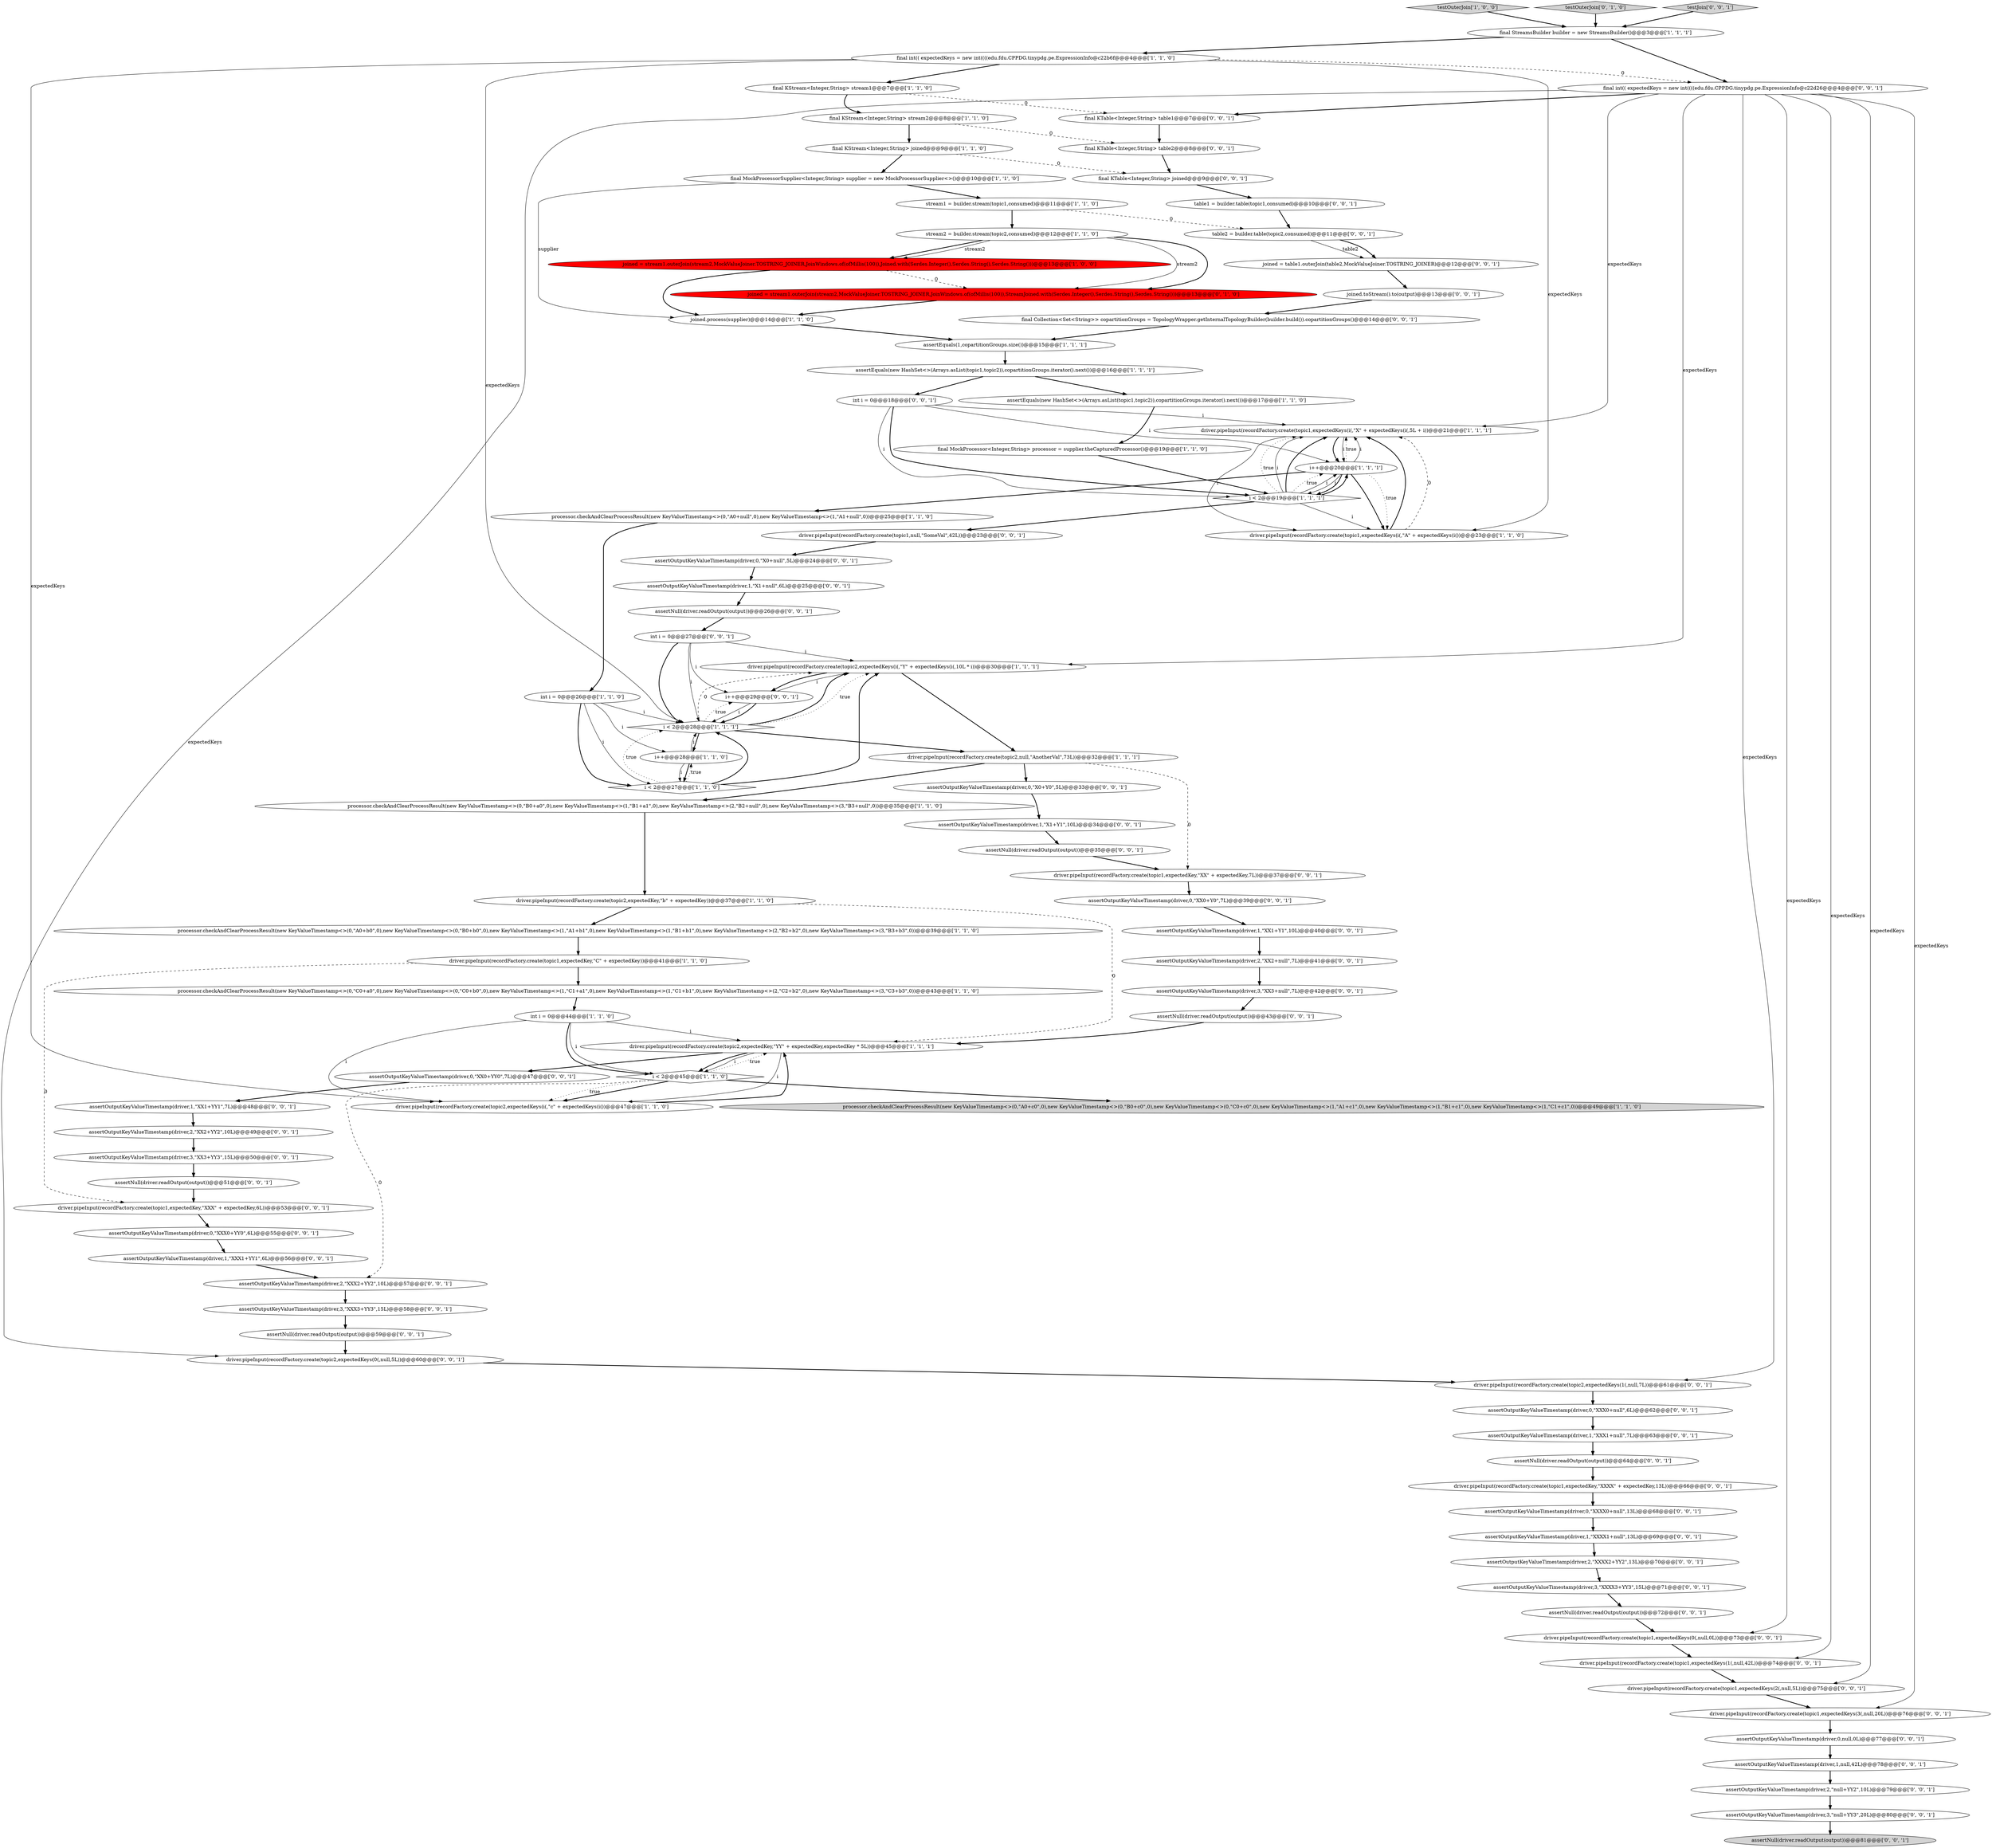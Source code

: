 digraph {
56 [style = filled, label = "assertNull(driver.readOutput(output))@@@43@@@['0', '0', '1']", fillcolor = white, shape = ellipse image = "AAA0AAABBB3BBB"];
77 [style = filled, label = "assertOutputKeyValueTimestamp(driver,0,\"XX0+YY0\",7L)@@@47@@@['0', '0', '1']", fillcolor = white, shape = ellipse image = "AAA0AAABBB3BBB"];
23 [style = filled, label = "i < 2@@@19@@@['1', '1', '1']", fillcolor = white, shape = diamond image = "AAA0AAABBB1BBB"];
24 [style = filled, label = "driver.pipeInput(recordFactory.create(topic1,expectedKeys(i(,\"X\" + expectedKeys(i(,5L + i))@@@21@@@['1', '1', '1']", fillcolor = white, shape = ellipse image = "AAA0AAABBB1BBB"];
3 [style = filled, label = "processor.checkAndClearProcessResult(new KeyValueTimestamp<>(0,\"A0+b0\",0),new KeyValueTimestamp<>(0,\"B0+b0\",0),new KeyValueTimestamp<>(1,\"A1+b1\",0),new KeyValueTimestamp<>(1,\"B1+b1\",0),new KeyValueTimestamp<>(2,\"B2+b2\",0),new KeyValueTimestamp<>(3,\"B3+b3\",0))@@@39@@@['1', '1', '0']", fillcolor = white, shape = ellipse image = "AAA0AAABBB1BBB"];
75 [style = filled, label = "assertOutputKeyValueTimestamp(driver,1,\"XXXX1+null\",13L)@@@69@@@['0', '0', '1']", fillcolor = white, shape = ellipse image = "AAA0AAABBB3BBB"];
43 [style = filled, label = "driver.pipeInput(recordFactory.create(topic1,expectedKey,\"XXX\" + expectedKey,6L))@@@53@@@['0', '0', '1']", fillcolor = white, shape = ellipse image = "AAA0AAABBB3BBB"];
66 [style = filled, label = "assertOutputKeyValueTimestamp(driver,1,null,42L)@@@78@@@['0', '0', '1']", fillcolor = white, shape = ellipse image = "AAA0AAABBB3BBB"];
61 [style = filled, label = "assertNull(driver.readOutput(output))@@@59@@@['0', '0', '1']", fillcolor = white, shape = ellipse image = "AAA0AAABBB3BBB"];
52 [style = filled, label = "driver.pipeInput(recordFactory.create(topic1,expectedKeys(2(,null,5L))@@@75@@@['0', '0', '1']", fillcolor = white, shape = ellipse image = "AAA0AAABBB3BBB"];
40 [style = filled, label = "assertOutputKeyValueTimestamp(driver,0,\"X0+Y0\",5L)@@@33@@@['0', '0', '1']", fillcolor = white, shape = ellipse image = "AAA0AAABBB3BBB"];
41 [style = filled, label = "table1 = builder.table(topic1,consumed)@@@10@@@['0', '0', '1']", fillcolor = white, shape = ellipse image = "AAA0AAABBB3BBB"];
38 [style = filled, label = "assertOutputKeyValueTimestamp(driver,1,\"XX1+YY1\",7L)@@@48@@@['0', '0', '1']", fillcolor = white, shape = ellipse image = "AAA0AAABBB3BBB"];
6 [style = filled, label = "i++@@@28@@@['1', '1', '0']", fillcolor = white, shape = ellipse image = "AAA0AAABBB1BBB"];
8 [style = filled, label = "final MockProcessorSupplier<Integer,String> supplier = new MockProcessorSupplier<>()@@@10@@@['1', '1', '0']", fillcolor = white, shape = ellipse image = "AAA0AAABBB1BBB"];
65 [style = filled, label = "assertOutputKeyValueTimestamp(driver,0,\"XX0+Y0\",7L)@@@39@@@['0', '0', '1']", fillcolor = white, shape = ellipse image = "AAA0AAABBB3BBB"];
64 [style = filled, label = "driver.pipeInput(recordFactory.create(topic2,expectedKeys(0(,null,5L))@@@60@@@['0', '0', '1']", fillcolor = white, shape = ellipse image = "AAA0AAABBB3BBB"];
45 [style = filled, label = "driver.pipeInput(recordFactory.create(topic1,null,\"SomeVal\",42L))@@@23@@@['0', '0', '1']", fillcolor = white, shape = ellipse image = "AAA0AAABBB3BBB"];
20 [style = filled, label = "joined = stream1.outerJoin(stream2,MockValueJoiner.TOSTRING_JOINER,JoinWindows.of(ofMillis(100)),Joined.with(Serdes.Integer(),Serdes.String(),Serdes.String()))@@@13@@@['1', '0', '0']", fillcolor = red, shape = ellipse image = "AAA1AAABBB1BBB"];
58 [style = filled, label = "assertOutputKeyValueTimestamp(driver,2,\"XXXX2+YY2\",13L)@@@70@@@['0', '0', '1']", fillcolor = white, shape = ellipse image = "AAA0AAABBB3BBB"];
72 [style = filled, label = "assertOutputKeyValueTimestamp(driver,1,\"XX1+Y1\",10L)@@@40@@@['0', '0', '1']", fillcolor = white, shape = ellipse image = "AAA0AAABBB3BBB"];
84 [style = filled, label = "final Collection<Set<String>> copartitionGroups = TopologyWrapper.getInternalTopologyBuilder(builder.build()).copartitionGroups()@@@14@@@['0', '0', '1']", fillcolor = white, shape = ellipse image = "AAA0AAABBB3BBB"];
7 [style = filled, label = "final KStream<Integer,String> stream1@@@7@@@['1', '1', '0']", fillcolor = white, shape = ellipse image = "AAA0AAABBB1BBB"];
50 [style = filled, label = "assertOutputKeyValueTimestamp(driver,1,\"X1+null\",6L)@@@25@@@['0', '0', '1']", fillcolor = white, shape = ellipse image = "AAA0AAABBB3BBB"];
74 [style = filled, label = "final KTable<Integer,String> table2@@@8@@@['0', '0', '1']", fillcolor = white, shape = ellipse image = "AAA0AAABBB3BBB"];
25 [style = filled, label = "driver.pipeInput(recordFactory.create(topic2,expectedKey,\"YY\" + expectedKey,expectedKey * 5L))@@@45@@@['1', '1', '1']", fillcolor = white, shape = ellipse image = "AAA0AAABBB1BBB"];
44 [style = filled, label = "assertOutputKeyValueTimestamp(driver,0,\"XXX0+YY0\",6L)@@@55@@@['0', '0', '1']", fillcolor = white, shape = ellipse image = "AAA0AAABBB3BBB"];
70 [style = filled, label = "assertOutputKeyValueTimestamp(driver,0,null,0L)@@@77@@@['0', '0', '1']", fillcolor = white, shape = ellipse image = "AAA0AAABBB3BBB"];
73 [style = filled, label = "assertNull(driver.readOutput(output))@@@51@@@['0', '0', '1']", fillcolor = white, shape = ellipse image = "AAA0AAABBB3BBB"];
85 [style = filled, label = "driver.pipeInput(recordFactory.create(topic1,expectedKeys(1(,null,42L))@@@74@@@['0', '0', '1']", fillcolor = white, shape = ellipse image = "AAA0AAABBB3BBB"];
76 [style = filled, label = "driver.pipeInput(recordFactory.create(topic2,expectedKeys(1(,null,7L))@@@61@@@['0', '0', '1']", fillcolor = white, shape = ellipse image = "AAA0AAABBB3BBB"];
60 [style = filled, label = "assertOutputKeyValueTimestamp(driver,3,\"XX3+null\",7L)@@@42@@@['0', '0', '1']", fillcolor = white, shape = ellipse image = "AAA0AAABBB3BBB"];
26 [style = filled, label = "processor.checkAndClearProcessResult(new KeyValueTimestamp<>(0,\"C0+a0\",0),new KeyValueTimestamp<>(0,\"C0+b0\",0),new KeyValueTimestamp<>(1,\"C1+a1\",0),new KeyValueTimestamp<>(1,\"C1+b1\",0),new KeyValueTimestamp<>(2,\"C2+b2\",0),new KeyValueTimestamp<>(3,\"C3+b3\",0))@@@43@@@['1', '1', '0']", fillcolor = white, shape = ellipse image = "AAA0AAABBB1BBB"];
35 [style = filled, label = "driver.pipeInput(recordFactory.create(topic2,expectedKeys(i(,\"Y\" + expectedKeys(i(,10L * i))@@@30@@@['1', '1', '1']", fillcolor = white, shape = ellipse image = "AAA0AAABBB1BBB"];
49 [style = filled, label = "joined.toStream().to(output)@@@13@@@['0', '0', '1']", fillcolor = white, shape = ellipse image = "AAA0AAABBB3BBB"];
71 [style = filled, label = "assertNull(driver.readOutput(output))@@@35@@@['0', '0', '1']", fillcolor = white, shape = ellipse image = "AAA0AAABBB3BBB"];
27 [style = filled, label = "final int(( expectedKeys = new int((((edu.fdu.CPPDG.tinypdg.pe.ExpressionInfo@c22b6f@@@4@@@['1', '1', '0']", fillcolor = white, shape = ellipse image = "AAA0AAABBB1BBB"];
80 [style = filled, label = "assertOutputKeyValueTimestamp(driver,3,\"XXXX3+YY3\",15L)@@@71@@@['0', '0', '1']", fillcolor = white, shape = ellipse image = "AAA0AAABBB3BBB"];
33 [style = filled, label = "i < 2@@@27@@@['1', '1', '0']", fillcolor = white, shape = diamond image = "AAA0AAABBB1BBB"];
51 [style = filled, label = "joined = table1.outerJoin(table2,MockValueJoiner.TOSTRING_JOINER)@@@12@@@['0', '0', '1']", fillcolor = white, shape = ellipse image = "AAA0AAABBB3BBB"];
62 [style = filled, label = "final KTable<Integer,String> joined@@@9@@@['0', '0', '1']", fillcolor = white, shape = ellipse image = "AAA0AAABBB3BBB"];
17 [style = filled, label = "assertEquals(new HashSet<>(Arrays.asList(topic1,topic2)),copartitionGroups.iterator().next())@@@16@@@['1', '1', '1']", fillcolor = white, shape = ellipse image = "AAA0AAABBB1BBB"];
78 [style = filled, label = "assertOutputKeyValueTimestamp(driver,0,\"XXXX0+null\",13L)@@@68@@@['0', '0', '1']", fillcolor = white, shape = ellipse image = "AAA0AAABBB3BBB"];
87 [style = filled, label = "assertNull(driver.readOutput(output))@@@81@@@['0', '0', '1']", fillcolor = lightgray, shape = ellipse image = "AAA0AAABBB3BBB"];
14 [style = filled, label = "driver.pipeInput(recordFactory.create(topic2,expectedKeys(i(,\"c\" + expectedKeys(i())@@@47@@@['1', '1', '0']", fillcolor = white, shape = ellipse image = "AAA0AAABBB1BBB"];
16 [style = filled, label = "stream2 = builder.stream(topic2,consumed)@@@12@@@['1', '1', '0']", fillcolor = white, shape = ellipse image = "AAA0AAABBB1BBB"];
68 [style = filled, label = "driver.pipeInput(recordFactory.create(topic1,expectedKeys(3(,null,20L))@@@76@@@['0', '0', '1']", fillcolor = white, shape = ellipse image = "AAA0AAABBB3BBB"];
32 [style = filled, label = "processor.checkAndClearProcessResult(new KeyValueTimestamp<>(0,\"A0+c0\",0),new KeyValueTimestamp<>(0,\"B0+c0\",0),new KeyValueTimestamp<>(0,\"C0+c0\",0),new KeyValueTimestamp<>(1,\"A1+c1\",0),new KeyValueTimestamp<>(1,\"B1+c1\",0),new KeyValueTimestamp<>(1,\"C1+c1\",0))@@@49@@@['1', '1', '0']", fillcolor = lightgray, shape = ellipse image = "AAA0AAABBB1BBB"];
55 [style = filled, label = "int i = 0@@@27@@@['0', '0', '1']", fillcolor = white, shape = ellipse image = "AAA0AAABBB3BBB"];
30 [style = filled, label = "processor.checkAndClearProcessResult(new KeyValueTimestamp<>(0,\"A0+null\",0),new KeyValueTimestamp<>(1,\"A1+null\",0))@@@25@@@['1', '1', '0']", fillcolor = white, shape = ellipse image = "AAA0AAABBB1BBB"];
91 [style = filled, label = "assertOutputKeyValueTimestamp(driver,1,\"XXX1+null\",7L)@@@63@@@['0', '0', '1']", fillcolor = white, shape = ellipse image = "AAA0AAABBB3BBB"];
15 [style = filled, label = "driver.pipeInput(recordFactory.create(topic2,null,\"AnotherVal\",73L))@@@32@@@['1', '1', '1']", fillcolor = white, shape = ellipse image = "AAA0AAABBB1BBB"];
37 [style = filled, label = "joined = stream1.outerJoin(stream2,MockValueJoiner.TOSTRING_JOINER,JoinWindows.of(ofMillis(100)),StreamJoined.with(Serdes.Integer(),Serdes.String(),Serdes.String()))@@@13@@@['0', '1', '0']", fillcolor = red, shape = ellipse image = "AAA1AAABBB2BBB"];
11 [style = filled, label = "final StreamsBuilder builder = new StreamsBuilder()@@@3@@@['1', '1', '1']", fillcolor = white, shape = ellipse image = "AAA0AAABBB1BBB"];
93 [style = filled, label = "driver.pipeInput(recordFactory.create(topic1,expectedKey,\"XX\" + expectedKey,7L))@@@37@@@['0', '0', '1']", fillcolor = white, shape = ellipse image = "AAA0AAABBB3BBB"];
54 [style = filled, label = "assertOutputKeyValueTimestamp(driver,2,\"XX2+null\",7L)@@@41@@@['0', '0', '1']", fillcolor = white, shape = ellipse image = "AAA0AAABBB3BBB"];
79 [style = filled, label = "final int(( expectedKeys = new int((((edu.fdu.CPPDG.tinypdg.pe.ExpressionInfo@c22d26@@@4@@@['0', '0', '1']", fillcolor = white, shape = ellipse image = "AAA0AAABBB3BBB"];
42 [style = filled, label = "assertOutputKeyValueTimestamp(driver,0,\"XXX0+null\",6L)@@@62@@@['0', '0', '1']", fillcolor = white, shape = ellipse image = "AAA0AAABBB3BBB"];
53 [style = filled, label = "assertNull(driver.readOutput(output))@@@72@@@['0', '0', '1']", fillcolor = white, shape = ellipse image = "AAA0AAABBB3BBB"];
29 [style = filled, label = "testOuterJoin['1', '0', '0']", fillcolor = lightgray, shape = diamond image = "AAA0AAABBB1BBB"];
89 [style = filled, label = "table2 = builder.table(topic2,consumed)@@@11@@@['0', '0', '1']", fillcolor = white, shape = ellipse image = "AAA0AAABBB3BBB"];
46 [style = filled, label = "driver.pipeInput(recordFactory.create(topic1,expectedKey,\"XXXX\" + expectedKey,13L))@@@66@@@['0', '0', '1']", fillcolor = white, shape = ellipse image = "AAA0AAABBB3BBB"];
10 [style = filled, label = "i++@@@20@@@['1', '1', '1']", fillcolor = white, shape = ellipse image = "AAA0AAABBB1BBB"];
5 [style = filled, label = "assertEquals(new HashSet<>(Arrays.asList(topic1,topic2)),copartitionGroups.iterator().next())@@@17@@@['1', '1', '0']", fillcolor = white, shape = ellipse image = "AAA0AAABBB1BBB"];
9 [style = filled, label = "stream1 = builder.stream(topic1,consumed)@@@11@@@['1', '1', '0']", fillcolor = white, shape = ellipse image = "AAA0AAABBB1BBB"];
81 [style = filled, label = "int i = 0@@@18@@@['0', '0', '1']", fillcolor = white, shape = ellipse image = "AAA0AAABBB3BBB"];
13 [style = filled, label = "i < 2@@@45@@@['1', '1', '0']", fillcolor = white, shape = diamond image = "AAA0AAABBB1BBB"];
48 [style = filled, label = "assertOutputKeyValueTimestamp(driver,1,\"XXX1+YY1\",6L)@@@56@@@['0', '0', '1']", fillcolor = white, shape = ellipse image = "AAA0AAABBB3BBB"];
12 [style = filled, label = "final KStream<Integer,String> joined@@@9@@@['1', '1', '0']", fillcolor = white, shape = ellipse image = "AAA0AAABBB1BBB"];
1 [style = filled, label = "final MockProcessor<Integer,String> processor = supplier.theCapturedProcessor()@@@19@@@['1', '1', '0']", fillcolor = white, shape = ellipse image = "AAA0AAABBB1BBB"];
90 [style = filled, label = "assertOutputKeyValueTimestamp(driver,2,\"XXX2+YY2\",10L)@@@57@@@['0', '0', '1']", fillcolor = white, shape = ellipse image = "AAA0AAABBB3BBB"];
88 [style = filled, label = "assertNull(driver.readOutput(output))@@@26@@@['0', '0', '1']", fillcolor = white, shape = ellipse image = "AAA0AAABBB3BBB"];
22 [style = filled, label = "driver.pipeInput(recordFactory.create(topic2,expectedKey,\"b\" + expectedKey))@@@37@@@['1', '1', '0']", fillcolor = white, shape = ellipse image = "AAA0AAABBB1BBB"];
63 [style = filled, label = "assertOutputKeyValueTimestamp(driver,2,\"null+YY2\",10L)@@@79@@@['0', '0', '1']", fillcolor = white, shape = ellipse image = "AAA0AAABBB3BBB"];
4 [style = filled, label = "driver.pipeInput(recordFactory.create(topic1,expectedKeys(i(,\"A\" + expectedKeys(i())@@@23@@@['1', '1', '0']", fillcolor = white, shape = ellipse image = "AAA0AAABBB1BBB"];
36 [style = filled, label = "testOuterJoin['0', '1', '0']", fillcolor = lightgray, shape = diamond image = "AAA0AAABBB2BBB"];
2 [style = filled, label = "i < 2@@@28@@@['1', '1', '1']", fillcolor = white, shape = diamond image = "AAA0AAABBB1BBB"];
57 [style = filled, label = "assertNull(driver.readOutput(output))@@@64@@@['0', '0', '1']", fillcolor = white, shape = ellipse image = "AAA0AAABBB3BBB"];
83 [style = filled, label = "final KTable<Integer,String> table1@@@7@@@['0', '0', '1']", fillcolor = white, shape = ellipse image = "AAA0AAABBB3BBB"];
39 [style = filled, label = "assertOutputKeyValueTimestamp(driver,0,\"X0+null\",5L)@@@24@@@['0', '0', '1']", fillcolor = white, shape = ellipse image = "AAA0AAABBB3BBB"];
28 [style = filled, label = "driver.pipeInput(recordFactory.create(topic1,expectedKey,\"C\" + expectedKey))@@@41@@@['1', '1', '0']", fillcolor = white, shape = ellipse image = "AAA0AAABBB1BBB"];
19 [style = filled, label = "assertEquals(1,copartitionGroups.size())@@@15@@@['1', '1', '1']", fillcolor = white, shape = ellipse image = "AAA0AAABBB1BBB"];
31 [style = filled, label = "processor.checkAndClearProcessResult(new KeyValueTimestamp<>(0,\"B0+a0\",0),new KeyValueTimestamp<>(1,\"B1+a1\",0),new KeyValueTimestamp<>(2,\"B2+null\",0),new KeyValueTimestamp<>(3,\"B3+null\",0))@@@35@@@['1', '1', '0']", fillcolor = white, shape = ellipse image = "AAA0AAABBB1BBB"];
59 [style = filled, label = "assertOutputKeyValueTimestamp(driver,3,\"XXX3+YY3\",15L)@@@58@@@['0', '0', '1']", fillcolor = white, shape = ellipse image = "AAA0AAABBB3BBB"];
67 [style = filled, label = "driver.pipeInput(recordFactory.create(topic1,expectedKeys(0(,null,0L))@@@73@@@['0', '0', '1']", fillcolor = white, shape = ellipse image = "AAA0AAABBB3BBB"];
92 [style = filled, label = "testJoin['0', '0', '1']", fillcolor = lightgray, shape = diamond image = "AAA0AAABBB3BBB"];
47 [style = filled, label = "assertOutputKeyValueTimestamp(driver,3,\"XX3+YY3\",15L)@@@50@@@['0', '0', '1']", fillcolor = white, shape = ellipse image = "AAA0AAABBB3BBB"];
69 [style = filled, label = "assertOutputKeyValueTimestamp(driver,1,\"X1+Y1\",10L)@@@34@@@['0', '0', '1']", fillcolor = white, shape = ellipse image = "AAA0AAABBB3BBB"];
0 [style = filled, label = "final KStream<Integer,String> stream2@@@8@@@['1', '1', '0']", fillcolor = white, shape = ellipse image = "AAA0AAABBB1BBB"];
94 [style = filled, label = "i++@@@29@@@['0', '0', '1']", fillcolor = white, shape = ellipse image = "AAA0AAABBB3BBB"];
86 [style = filled, label = "assertOutputKeyValueTimestamp(driver,3,\"null+YY3\",20L)@@@80@@@['0', '0', '1']", fillcolor = white, shape = ellipse image = "AAA0AAABBB3BBB"];
82 [style = filled, label = "assertOutputKeyValueTimestamp(driver,2,\"XX2+YY2\",10L)@@@49@@@['0', '0', '1']", fillcolor = white, shape = ellipse image = "AAA0AAABBB3BBB"];
34 [style = filled, label = "int i = 0@@@26@@@['1', '1', '0']", fillcolor = white, shape = ellipse image = "AAA0AAABBB1BBB"];
21 [style = filled, label = "joined.process(supplier)@@@14@@@['1', '1', '0']", fillcolor = white, shape = ellipse image = "AAA0AAABBB1BBB"];
18 [style = filled, label = "int i = 0@@@44@@@['1', '1', '0']", fillcolor = white, shape = ellipse image = "AAA0AAABBB1BBB"];
2->35 [style = bold, label=""];
76->42 [style = bold, label=""];
16->37 [style = bold, label=""];
14->25 [style = bold, label=""];
70->66 [style = bold, label=""];
23->24 [style = solid, label="i"];
23->45 [style = bold, label=""];
63->86 [style = bold, label=""];
2->6 [style = bold, label=""];
79->52 [style = solid, label="expectedKeys"];
55->2 [style = bold, label=""];
35->94 [style = bold, label=""];
20->37 [style = dashed, label="0"];
94->2 [style = solid, label="i"];
36->11 [style = bold, label=""];
9->16 [style = bold, label=""];
59->61 [style = bold, label=""];
1->23 [style = bold, label=""];
61->64 [style = bold, label=""];
18->13 [style = solid, label="i"];
79->76 [style = solid, label="expectedKeys"];
52->68 [style = bold, label=""];
41->89 [style = bold, label=""];
18->14 [style = solid, label="i"];
27->79 [style = dashed, label="0"];
78->75 [style = bold, label=""];
27->7 [style = bold, label=""];
2->15 [style = bold, label=""];
7->83 [style = dashed, label="0"];
33->2 [style = dotted, label="true"];
24->4 [style = solid, label="i"];
11->27 [style = bold, label=""];
81->23 [style = solid, label="i"];
48->90 [style = bold, label=""];
10->4 [style = dotted, label="true"];
79->64 [style = solid, label="expectedKeys"];
43->44 [style = bold, label=""];
13->14 [style = bold, label=""];
39->50 [style = bold, label=""];
57->46 [style = bold, label=""];
24->10 [style = bold, label=""];
79->83 [style = bold, label=""];
66->63 [style = bold, label=""];
2->94 [style = dotted, label="true"];
17->5 [style = bold, label=""];
73->43 [style = bold, label=""];
13->32 [style = bold, label=""];
22->25 [style = dashed, label="0"];
21->19 [style = bold, label=""];
13->25 [style = dotted, label="true"];
54->60 [style = bold, label=""];
82->47 [style = bold, label=""];
92->11 [style = bold, label=""];
34->33 [style = bold, label=""];
64->76 [style = bold, label=""];
37->21 [style = bold, label=""];
68->70 [style = bold, label=""];
8->21 [style = solid, label="supplier"];
7->0 [style = bold, label=""];
30->34 [style = bold, label=""];
23->4 [style = solid, label="i"];
27->14 [style = solid, label="expectedKeys"];
34->6 [style = solid, label="i"];
46->78 [style = bold, label=""];
56->25 [style = bold, label=""];
9->89 [style = dashed, label="0"];
25->14 [style = solid, label="i"];
6->33 [style = solid, label="i"];
5->1 [style = bold, label=""];
6->2 [style = solid, label="i"];
65->72 [style = bold, label=""];
15->31 [style = bold, label=""];
71->93 [style = bold, label=""];
28->43 [style = dashed, label="0"];
10->24 [style = dotted, label="true"];
58->80 [style = bold, label=""];
55->35 [style = solid, label="i"];
23->10 [style = bold, label=""];
13->90 [style = dashed, label="0"];
79->68 [style = solid, label="expectedKeys"];
4->24 [style = dashed, label="0"];
16->20 [style = bold, label=""];
23->24 [style = dotted, label="true"];
29->11 [style = bold, label=""];
60->56 [style = bold, label=""];
79->67 [style = solid, label="expectedKeys"];
90->59 [style = bold, label=""];
4->24 [style = bold, label=""];
55->94 [style = solid, label="i"];
33->6 [style = dotted, label="true"];
35->15 [style = bold, label=""];
2->35 [style = dashed, label="0"];
0->12 [style = bold, label=""];
55->2 [style = solid, label="i"];
93->65 [style = bold, label=""];
28->26 [style = bold, label=""];
19->17 [style = bold, label=""];
81->24 [style = solid, label="i"];
80->53 [style = bold, label=""];
11->79 [style = bold, label=""];
49->84 [style = bold, label=""];
12->62 [style = dashed, label="0"];
3->28 [style = bold, label=""];
23->10 [style = dotted, label="true"];
62->41 [style = bold, label=""];
74->62 [style = bold, label=""];
10->23 [style = bold, label=""];
12->8 [style = bold, label=""];
6->33 [style = bold, label=""];
16->20 [style = solid, label="stream2"];
81->23 [style = bold, label=""];
77->38 [style = bold, label=""];
89->51 [style = solid, label="table2"];
2->35 [style = dotted, label="true"];
34->2 [style = solid, label="i"];
15->40 [style = bold, label=""];
18->25 [style = solid, label="i"];
42->91 [style = bold, label=""];
13->14 [style = dotted, label="true"];
91->57 [style = bold, label=""];
10->30 [style = bold, label=""];
53->67 [style = bold, label=""];
33->2 [style = bold, label=""];
45->39 [style = bold, label=""];
88->55 [style = bold, label=""];
23->10 [style = solid, label="i"];
33->35 [style = bold, label=""];
31->22 [style = bold, label=""];
10->23 [style = solid, label="i"];
50->88 [style = bold, label=""];
25->13 [style = bold, label=""];
47->73 [style = bold, label=""];
38->82 [style = bold, label=""];
27->2 [style = solid, label="expectedKeys"];
24->10 [style = solid, label="i"];
84->19 [style = bold, label=""];
72->54 [style = bold, label=""];
34->33 [style = solid, label="i"];
51->49 [style = bold, label=""];
94->2 [style = bold, label=""];
75->58 [style = bold, label=""];
86->87 [style = bold, label=""];
20->21 [style = bold, label=""];
22->3 [style = bold, label=""];
81->10 [style = solid, label="i"];
15->93 [style = dashed, label="0"];
23->24 [style = bold, label=""];
85->52 [style = bold, label=""];
0->74 [style = dashed, label="0"];
10->24 [style = solid, label="i"];
69->71 [style = bold, label=""];
94->35 [style = solid, label="i"];
16->37 [style = solid, label="stream2"];
27->4 [style = solid, label="expectedKeys"];
44->48 [style = bold, label=""];
67->85 [style = bold, label=""];
83->74 [style = bold, label=""];
8->9 [style = bold, label=""];
18->13 [style = bold, label=""];
10->4 [style = bold, label=""];
17->81 [style = bold, label=""];
40->69 [style = bold, label=""];
79->85 [style = solid, label="expectedKeys"];
25->77 [style = bold, label=""];
79->24 [style = solid, label="expectedKeys"];
79->35 [style = solid, label="expectedKeys"];
26->18 [style = bold, label=""];
25->13 [style = solid, label="i"];
89->51 [style = bold, label=""];
}
